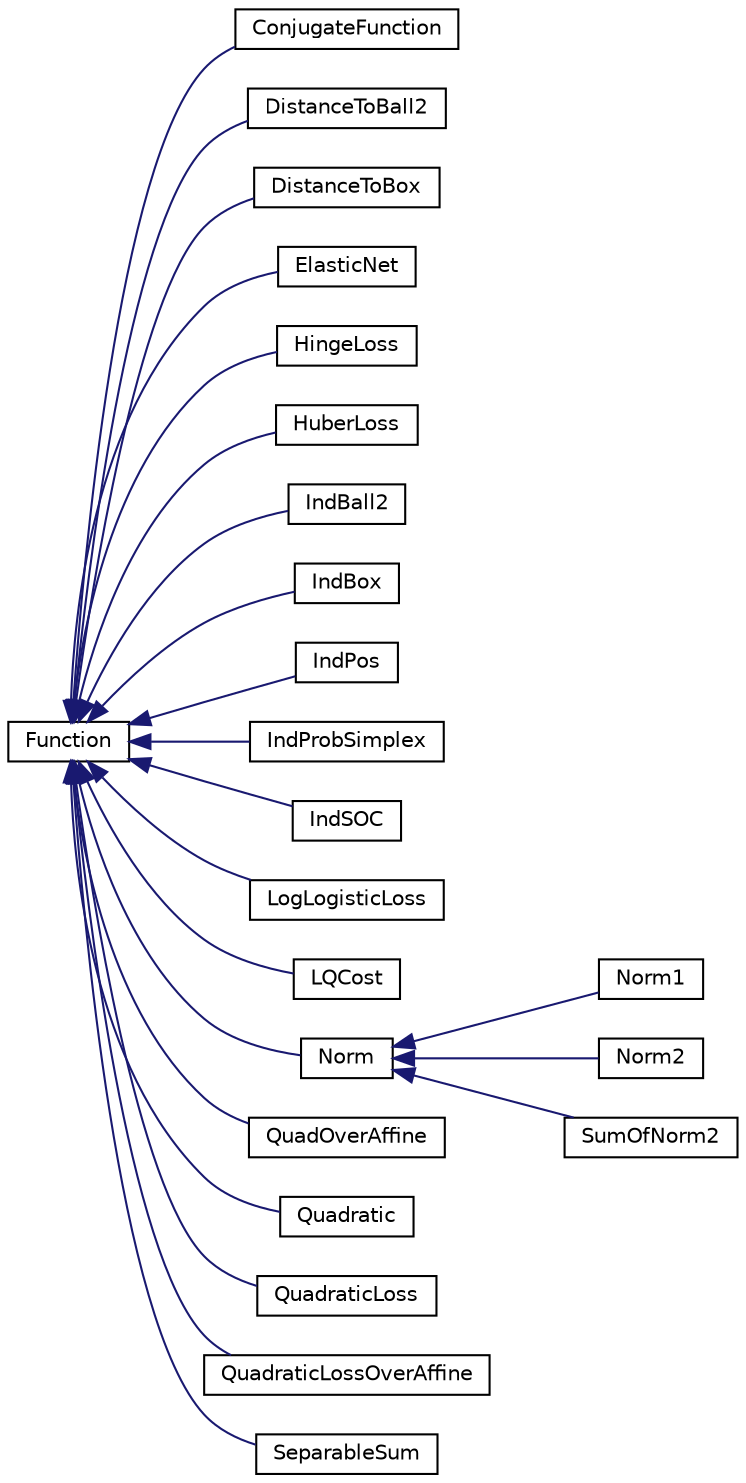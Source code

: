 digraph "Graphical Class Hierarchy"
{
 // INTERACTIVE_SVG=YES
  edge [fontname="Helvetica",fontsize="10",labelfontname="Helvetica",labelfontsize="10"];
  node [fontname="Helvetica",fontsize="10",shape=record];
  rankdir="LR";
  Node1 [label="Function",height=0.2,width=0.4,color="black", fillcolor="white", style="filled",URL="$class_function.html",tooltip="A ForBES function. "];
  Node1 -> Node2 [dir="back",color="midnightblue",fontsize="10",style="solid",fontname="Helvetica"];
  Node2 [label="ConjugateFunction",height=0.2,width=0.4,color="black", fillcolor="white", style="filled",URL="$class_conjugate_function.html",tooltip="Conjugate of a given function. "];
  Node1 -> Node3 [dir="back",color="midnightblue",fontsize="10",style="solid",fontname="Helvetica"];
  Node3 [label="DistanceToBall2",height=0.2,width=0.4,color="black", fillcolor="white", style="filled",URL="$class_distance_to_ball2.html",tooltip="Distance from the unit ball of R^n. "];
  Node1 -> Node4 [dir="back",color="midnightblue",fontsize="10",style="solid",fontname="Helvetica"];
  Node4 [label="DistanceToBox",height=0.2,width=0.4,color="black", fillcolor="white", style="filled",URL="$class_distance_to_box.html",tooltip="Distance from a box in R^n. "];
  Node1 -> Node5 [dir="back",color="midnightblue",fontsize="10",style="solid",fontname="Helvetica"];
  Node5 [label="ElasticNet",height=0.2,width=0.4,color="black", fillcolor="white", style="filled",URL="$class_elastic_net.html",tooltip="Elastic net regularization function. "];
  Node1 -> Node6 [dir="back",color="midnightblue",fontsize="10",style="solid",fontname="Helvetica"];
  Node6 [label="HingeLoss",height=0.2,width=0.4,color="black", fillcolor="white", style="filled",URL="$class_hinge_loss.html",tooltip="Hinge loss function "];
  Node1 -> Node7 [dir="back",color="midnightblue",fontsize="10",style="solid",fontname="Helvetica"];
  Node7 [label="HuberLoss",height=0.2,width=0.4,color="black", fillcolor="white", style="filled",URL="$class_huber_loss.html",tooltip="Huber loss function. "];
  Node1 -> Node8 [dir="back",color="midnightblue",fontsize="10",style="solid",fontname="Helvetica"];
  Node8 [label="IndBall2",height=0.2,width=0.4,color="black", fillcolor="white", style="filled",URL="$class_ind_ball2.html",tooltip="Indicator of a Euclidean ball. "];
  Node1 -> Node9 [dir="back",color="midnightblue",fontsize="10",style="solid",fontname="Helvetica"];
  Node9 [label="IndBox",height=0.2,width=0.4,color="black", fillcolor="white", style="filled",URL="$class_ind_box.html",tooltip="Indicator of a box. "];
  Node1 -> Node10 [dir="back",color="midnightblue",fontsize="10",style="solid",fontname="Helvetica"];
  Node10 [label="IndPos",height=0.2,width=0.4,color="black", fillcolor="white", style="filled",URL="$class_ind_pos.html",tooltip="Indicator of the positive orthant "];
  Node1 -> Node11 [dir="back",color="midnightblue",fontsize="10",style="solid",fontname="Helvetica"];
  Node11 [label="IndProbSimplex",height=0.2,width=0.4,color="black", fillcolor="white", style="filled",URL="$class_ind_prob_simplex.html",tooltip="Indicator of the probability simplex "];
  Node1 -> Node12 [dir="back",color="midnightblue",fontsize="10",style="solid",fontname="Helvetica"];
  Node12 [label="IndSOC",height=0.2,width=0.4,color="black", fillcolor="white", style="filled",URL="$class_ind_s_o_c.html",tooltip="Indicator of a second-order cone "];
  Node1 -> Node13 [dir="back",color="midnightblue",fontsize="10",style="solid",fontname="Helvetica"];
  Node13 [label="LogLogisticLoss",height=0.2,width=0.4,color="black", fillcolor="white", style="filled",URL="$class_log_logistic_loss.html",tooltip="Log-logistic loss function. "];
  Node1 -> Node14 [dir="back",color="midnightblue",fontsize="10",style="solid",fontname="Helvetica"];
  Node14 [label="LQCost",height=0.2,width=0.4,color="black", fillcolor="white", style="filled",URL="$class_l_q_cost.html",tooltip="Smooth part of a linear-quadratic optimal control problem. "];
  Node1 -> Node15 [dir="back",color="midnightblue",fontsize="10",style="solid",fontname="Helvetica"];
  Node15 [label="Norm",height=0.2,width=0.4,color="black", fillcolor="white", style="filled",URL="$class_norm.html",tooltip="Abstract norm class. "];
  Node15 -> Node16 [dir="back",color="midnightblue",fontsize="10",style="solid",fontname="Helvetica"];
  Node16 [label="Norm1",height=0.2,width=0.4,color="black", fillcolor="white", style="filled",URL="$class_norm1.html",tooltip="Norm-1 loss function "];
  Node15 -> Node17 [dir="back",color="midnightblue",fontsize="10",style="solid",fontname="Helvetica"];
  Node17 [label="Norm2",height=0.2,width=0.4,color="black", fillcolor="white", style="filled",URL="$class_norm2.html",tooltip="Euclidean norm. "];
  Node15 -> Node18 [dir="back",color="midnightblue",fontsize="10",style="solid",fontname="Helvetica"];
  Node18 [label="SumOfNorm2",height=0.2,width=0.4,color="black", fillcolor="white", style="filled",URL="$class_sum_of_norm2.html",tooltip="Sum of 2-norms. "];
  Node1 -> Node19 [dir="back",color="midnightblue",fontsize="10",style="solid",fontname="Helvetica"];
  Node19 [label="QuadOverAffine",height=0.2,width=0.4,color="black", fillcolor="white", style="filled",URL="$class_quad_over_affine.html",tooltip="Function F(x) = 0.5*x&#39;*Q*x + q&#39;*x + delta(x|Z) "];
  Node1 -> Node20 [dir="back",color="midnightblue",fontsize="10",style="solid",fontname="Helvetica"];
  Node20 [label="Quadratic",height=0.2,width=0.4,color="black", fillcolor="white", style="filled",URL="$class_quadratic.html",tooltip="A quadratic function F(x) = 0.5 * x&#39;*Q*x + q&#39;*x "];
  Node1 -> Node21 [dir="back",color="midnightblue",fontsize="10",style="solid",fontname="Helvetica"];
  Node21 [label="QuadraticLoss",height=0.2,width=0.4,color="black", fillcolor="white", style="filled",URL="$class_quadratic_loss.html",tooltip="Quadratic loss function "];
  Node1 -> Node22 [dir="back",color="midnightblue",fontsize="10",style="solid",fontname="Helvetica"];
  Node22 [label="QuadraticLossOverAffine",height=0.2,width=0.4,color="black", fillcolor="white", style="filled",URL="$class_quadratic_loss_over_affine.html",tooltip="Quadratic loss over an affine subspace "];
  Node1 -> Node23 [dir="back",color="midnightblue",fontsize="10",style="solid",fontname="Helvetica"];
  Node23 [label="SeparableSum",height=0.2,width=0.4,color="black", fillcolor="white", style="filled",URL="$class_separable_sum.html",tooltip="Separable sum. "];
}

